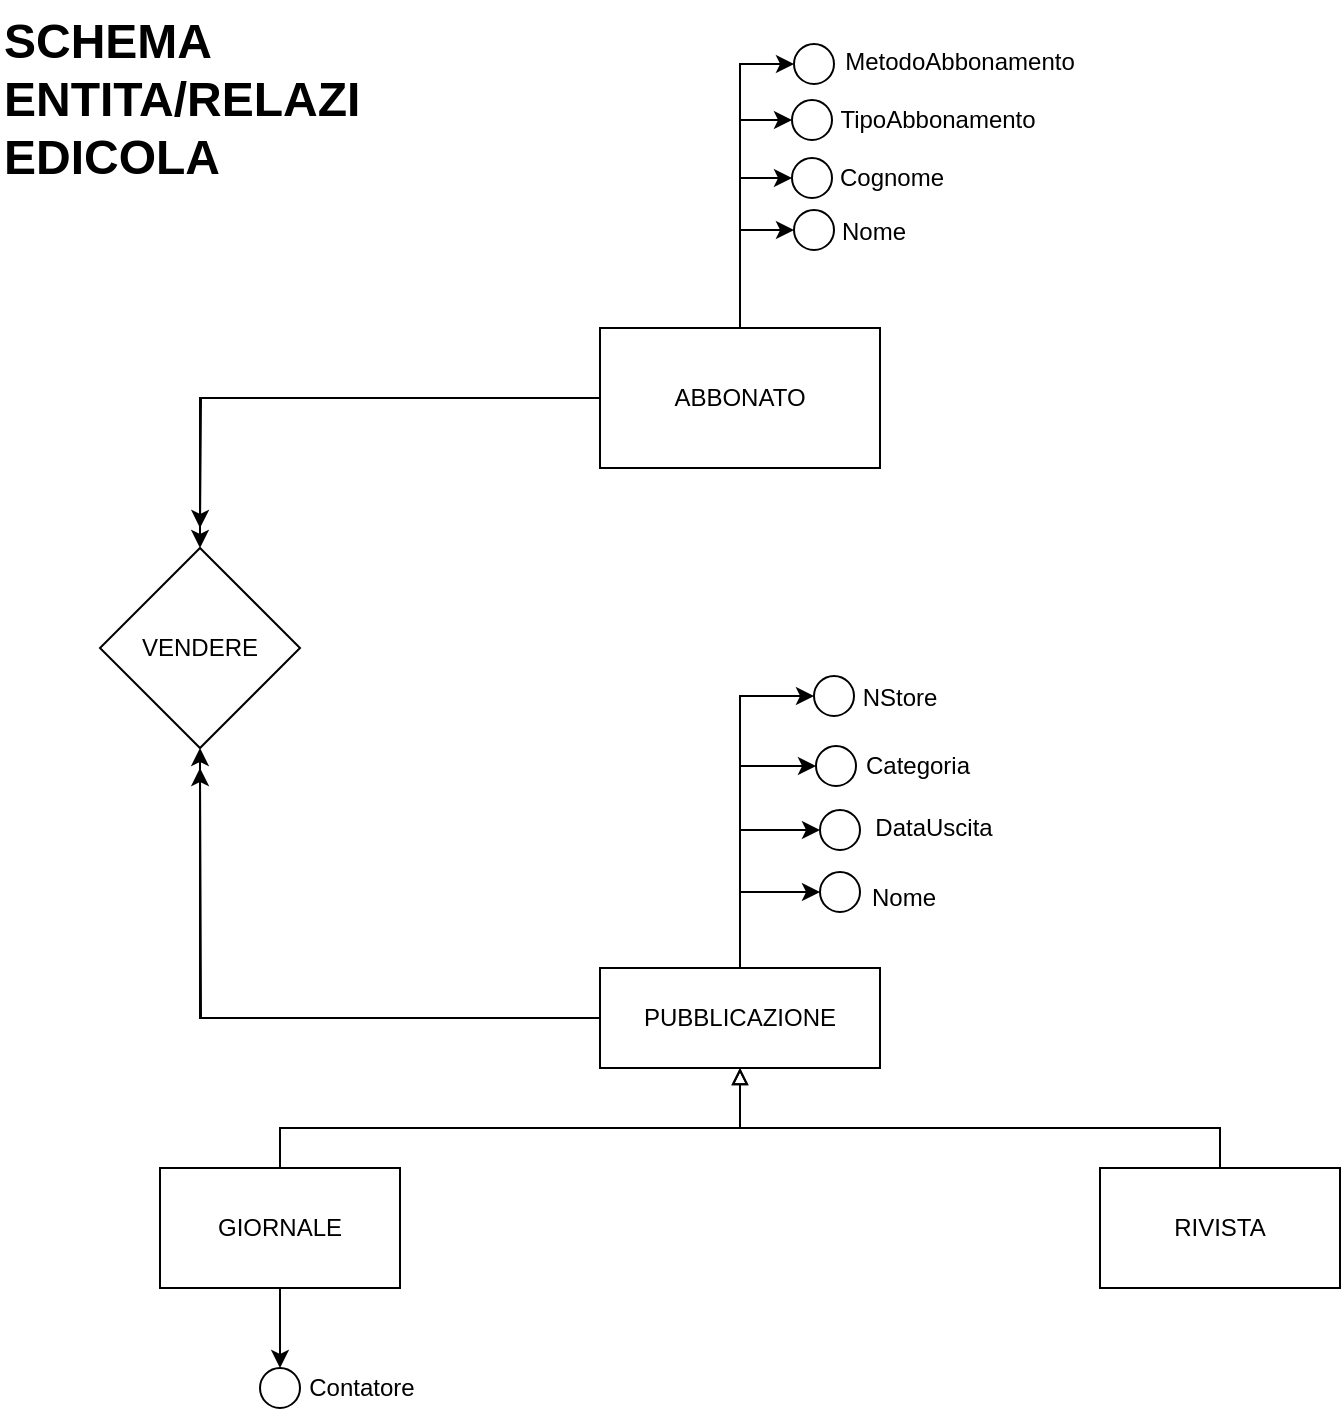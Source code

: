 <mxfile version="24.0.4" type="device">
  <diagram name="Pagina-1" id="Tt1Io9aHBWUQZn_YWgUs">
    <mxGraphModel dx="1036" dy="614" grid="1" gridSize="10" guides="1" tooltips="1" connect="1" arrows="1" fold="1" page="1" pageScale="1" pageWidth="827" pageHeight="1169" math="0" shadow="0">
      <root>
        <mxCell id="0" />
        <mxCell id="1" parent="0" />
        <mxCell id="Pdx08EzE9l56mZbW5s8d-32" style="edgeStyle=orthogonalEdgeStyle;rounded=0;orthogonalLoop=1;jettySize=auto;html=1;entryX=0;entryY=0.5;entryDx=0;entryDy=0;" edge="1" parent="1" source="Pdx08EzE9l56mZbW5s8d-1" target="Pdx08EzE9l56mZbW5s8d-24">
          <mxGeometry relative="1" as="geometry" />
        </mxCell>
        <mxCell id="Pdx08EzE9l56mZbW5s8d-33" style="edgeStyle=orthogonalEdgeStyle;rounded=0;orthogonalLoop=1;jettySize=auto;html=1;entryX=0;entryY=0.5;entryDx=0;entryDy=0;" edge="1" parent="1" source="Pdx08EzE9l56mZbW5s8d-1" target="Pdx08EzE9l56mZbW5s8d-26">
          <mxGeometry relative="1" as="geometry" />
        </mxCell>
        <mxCell id="Pdx08EzE9l56mZbW5s8d-34" style="edgeStyle=orthogonalEdgeStyle;rounded=0;orthogonalLoop=1;jettySize=auto;html=1;entryX=0;entryY=0.5;entryDx=0;entryDy=0;" edge="1" parent="1" source="Pdx08EzE9l56mZbW5s8d-1" target="Pdx08EzE9l56mZbW5s8d-28">
          <mxGeometry relative="1" as="geometry" />
        </mxCell>
        <mxCell id="Pdx08EzE9l56mZbW5s8d-35" style="edgeStyle=orthogonalEdgeStyle;rounded=0;orthogonalLoop=1;jettySize=auto;html=1;entryX=0;entryY=0.5;entryDx=0;entryDy=0;" edge="1" parent="1" source="Pdx08EzE9l56mZbW5s8d-1" target="Pdx08EzE9l56mZbW5s8d-30">
          <mxGeometry relative="1" as="geometry" />
        </mxCell>
        <mxCell id="Pdx08EzE9l56mZbW5s8d-38" style="edgeStyle=orthogonalEdgeStyle;rounded=0;orthogonalLoop=1;jettySize=auto;html=1;entryX=0.5;entryY=0;entryDx=0;entryDy=0;" edge="1" parent="1" source="Pdx08EzE9l56mZbW5s8d-1" target="Pdx08EzE9l56mZbW5s8d-2">
          <mxGeometry relative="1" as="geometry" />
        </mxCell>
        <mxCell id="Pdx08EzE9l56mZbW5s8d-39" style="edgeStyle=orthogonalEdgeStyle;rounded=0;orthogonalLoop=1;jettySize=auto;html=1;" edge="1" parent="1" source="Pdx08EzE9l56mZbW5s8d-1">
          <mxGeometry relative="1" as="geometry">
            <mxPoint x="150" y="300" as="targetPoint" />
          </mxGeometry>
        </mxCell>
        <mxCell id="Pdx08EzE9l56mZbW5s8d-1" value="ABBONATO" style="rounded=0;whiteSpace=wrap;html=1;" vertex="1" parent="1">
          <mxGeometry x="350" y="200" width="140" height="70" as="geometry" />
        </mxCell>
        <mxCell id="Pdx08EzE9l56mZbW5s8d-2" value="VENDERE" style="rhombus;whiteSpace=wrap;html=1;" vertex="1" parent="1">
          <mxGeometry x="100" y="310" width="100" height="100" as="geometry" />
        </mxCell>
        <mxCell id="Pdx08EzE9l56mZbW5s8d-15" style="edgeStyle=orthogonalEdgeStyle;rounded=0;orthogonalLoop=1;jettySize=auto;html=1;entryX=0;entryY=0.5;entryDx=0;entryDy=0;" edge="1" parent="1" source="Pdx08EzE9l56mZbW5s8d-3" target="Pdx08EzE9l56mZbW5s8d-6">
          <mxGeometry relative="1" as="geometry" />
        </mxCell>
        <mxCell id="Pdx08EzE9l56mZbW5s8d-16" style="edgeStyle=orthogonalEdgeStyle;rounded=0;orthogonalLoop=1;jettySize=auto;html=1;entryX=0;entryY=0.5;entryDx=0;entryDy=0;" edge="1" parent="1" source="Pdx08EzE9l56mZbW5s8d-3" target="Pdx08EzE9l56mZbW5s8d-8">
          <mxGeometry relative="1" as="geometry" />
        </mxCell>
        <mxCell id="Pdx08EzE9l56mZbW5s8d-17" style="edgeStyle=orthogonalEdgeStyle;rounded=0;orthogonalLoop=1;jettySize=auto;html=1;entryX=0;entryY=0.5;entryDx=0;entryDy=0;" edge="1" parent="1" source="Pdx08EzE9l56mZbW5s8d-3" target="Pdx08EzE9l56mZbW5s8d-10">
          <mxGeometry relative="1" as="geometry" />
        </mxCell>
        <mxCell id="Pdx08EzE9l56mZbW5s8d-18" style="edgeStyle=orthogonalEdgeStyle;rounded=0;orthogonalLoop=1;jettySize=auto;html=1;entryX=0;entryY=0.5;entryDx=0;entryDy=0;" edge="1" parent="1" source="Pdx08EzE9l56mZbW5s8d-3" target="Pdx08EzE9l56mZbW5s8d-12">
          <mxGeometry relative="1" as="geometry" />
        </mxCell>
        <mxCell id="Pdx08EzE9l56mZbW5s8d-36" style="edgeStyle=orthogonalEdgeStyle;rounded=0;orthogonalLoop=1;jettySize=auto;html=1;entryX=0.5;entryY=1;entryDx=0;entryDy=0;" edge="1" parent="1" source="Pdx08EzE9l56mZbW5s8d-3" target="Pdx08EzE9l56mZbW5s8d-2">
          <mxGeometry relative="1" as="geometry" />
        </mxCell>
        <mxCell id="Pdx08EzE9l56mZbW5s8d-37" style="edgeStyle=orthogonalEdgeStyle;rounded=0;orthogonalLoop=1;jettySize=auto;html=1;" edge="1" parent="1" source="Pdx08EzE9l56mZbW5s8d-3">
          <mxGeometry relative="1" as="geometry">
            <mxPoint x="150" y="420" as="targetPoint" />
          </mxGeometry>
        </mxCell>
        <mxCell id="Pdx08EzE9l56mZbW5s8d-3" value="PUBBLICAZIONE" style="rounded=0;whiteSpace=wrap;html=1;" vertex="1" parent="1">
          <mxGeometry x="350" y="520" width="140" height="50" as="geometry" />
        </mxCell>
        <mxCell id="Pdx08EzE9l56mZbW5s8d-21" style="edgeStyle=orthogonalEdgeStyle;rounded=0;orthogonalLoop=1;jettySize=auto;html=1;entryX=0.5;entryY=0;entryDx=0;entryDy=0;" edge="1" parent="1" source="Pdx08EzE9l56mZbW5s8d-4" target="Pdx08EzE9l56mZbW5s8d-19">
          <mxGeometry relative="1" as="geometry" />
        </mxCell>
        <mxCell id="Pdx08EzE9l56mZbW5s8d-22" style="edgeStyle=orthogonalEdgeStyle;rounded=0;orthogonalLoop=1;jettySize=auto;html=1;exitX=0.5;exitY=0;exitDx=0;exitDy=0;entryX=0.5;entryY=1;entryDx=0;entryDy=0;endArrow=block;endFill=0;" edge="1" parent="1" source="Pdx08EzE9l56mZbW5s8d-4" target="Pdx08EzE9l56mZbW5s8d-3">
          <mxGeometry relative="1" as="geometry">
            <Array as="points">
              <mxPoint x="190" y="600" />
              <mxPoint x="420" y="600" />
            </Array>
          </mxGeometry>
        </mxCell>
        <mxCell id="Pdx08EzE9l56mZbW5s8d-4" value="GIORNALE" style="rounded=0;whiteSpace=wrap;html=1;" vertex="1" parent="1">
          <mxGeometry x="130" y="620" width="120" height="60" as="geometry" />
        </mxCell>
        <mxCell id="Pdx08EzE9l56mZbW5s8d-23" style="edgeStyle=orthogonalEdgeStyle;rounded=0;orthogonalLoop=1;jettySize=auto;html=1;entryX=0.5;entryY=1;entryDx=0;entryDy=0;endArrow=block;endFill=0;" edge="1" parent="1">
          <mxGeometry relative="1" as="geometry">
            <mxPoint x="660" y="620" as="sourcePoint" />
            <mxPoint x="420" y="570" as="targetPoint" />
            <Array as="points">
              <mxPoint x="660" y="600" />
              <mxPoint x="420" y="600" />
            </Array>
          </mxGeometry>
        </mxCell>
        <mxCell id="Pdx08EzE9l56mZbW5s8d-5" value="RIVISTA" style="rounded=0;whiteSpace=wrap;html=1;" vertex="1" parent="1">
          <mxGeometry x="600" y="620" width="120" height="60" as="geometry" />
        </mxCell>
        <mxCell id="Pdx08EzE9l56mZbW5s8d-6" value="" style="ellipse;whiteSpace=wrap;html=1;aspect=fixed;" vertex="1" parent="1">
          <mxGeometry x="460" y="472" width="20" height="20" as="geometry" />
        </mxCell>
        <mxCell id="Pdx08EzE9l56mZbW5s8d-7" value="Nome" style="text;html=1;align=center;verticalAlign=middle;whiteSpace=wrap;rounded=0;" vertex="1" parent="1">
          <mxGeometry x="472" y="470" width="60" height="30" as="geometry" />
        </mxCell>
        <mxCell id="Pdx08EzE9l56mZbW5s8d-8" value="" style="ellipse;whiteSpace=wrap;html=1;aspect=fixed;" vertex="1" parent="1">
          <mxGeometry x="460" y="441" width="20" height="20" as="geometry" />
        </mxCell>
        <mxCell id="Pdx08EzE9l56mZbW5s8d-9" value="DataUscita" style="text;html=1;align=center;verticalAlign=middle;whiteSpace=wrap;rounded=0;" vertex="1" parent="1">
          <mxGeometry x="487" y="435" width="60" height="30" as="geometry" />
        </mxCell>
        <mxCell id="Pdx08EzE9l56mZbW5s8d-10" value="" style="ellipse;whiteSpace=wrap;html=1;aspect=fixed;" vertex="1" parent="1">
          <mxGeometry x="458" y="409" width="20" height="20" as="geometry" />
        </mxCell>
        <mxCell id="Pdx08EzE9l56mZbW5s8d-11" value="Categoria" style="text;html=1;align=center;verticalAlign=middle;whiteSpace=wrap;rounded=0;" vertex="1" parent="1">
          <mxGeometry x="479" y="404" width="60" height="30" as="geometry" />
        </mxCell>
        <mxCell id="Pdx08EzE9l56mZbW5s8d-12" value="" style="ellipse;whiteSpace=wrap;html=1;aspect=fixed;" vertex="1" parent="1">
          <mxGeometry x="457" y="374" width="20" height="20" as="geometry" />
        </mxCell>
        <mxCell id="Pdx08EzE9l56mZbW5s8d-13" value="NStore" style="text;html=1;align=center;verticalAlign=middle;whiteSpace=wrap;rounded=0;" vertex="1" parent="1">
          <mxGeometry x="470" y="370" width="60" height="30" as="geometry" />
        </mxCell>
        <mxCell id="Pdx08EzE9l56mZbW5s8d-19" value="" style="ellipse;whiteSpace=wrap;html=1;aspect=fixed;" vertex="1" parent="1">
          <mxGeometry x="180" y="720" width="20" height="20" as="geometry" />
        </mxCell>
        <mxCell id="Pdx08EzE9l56mZbW5s8d-20" value="Contatore" style="text;html=1;align=center;verticalAlign=middle;whiteSpace=wrap;rounded=0;" vertex="1" parent="1">
          <mxGeometry x="201" y="715" width="60" height="30" as="geometry" />
        </mxCell>
        <mxCell id="Pdx08EzE9l56mZbW5s8d-24" value="" style="ellipse;whiteSpace=wrap;html=1;aspect=fixed;" vertex="1" parent="1">
          <mxGeometry x="447" y="141" width="20" height="20" as="geometry" />
        </mxCell>
        <mxCell id="Pdx08EzE9l56mZbW5s8d-25" value="Nome" style="text;html=1;align=center;verticalAlign=middle;whiteSpace=wrap;rounded=0;" vertex="1" parent="1">
          <mxGeometry x="457" y="137" width="60" height="30" as="geometry" />
        </mxCell>
        <mxCell id="Pdx08EzE9l56mZbW5s8d-26" value="" style="ellipse;whiteSpace=wrap;html=1;aspect=fixed;" vertex="1" parent="1">
          <mxGeometry x="446" y="115" width="20" height="20" as="geometry" />
        </mxCell>
        <mxCell id="Pdx08EzE9l56mZbW5s8d-27" value="Cognome" style="text;html=1;align=center;verticalAlign=middle;whiteSpace=wrap;rounded=0;" vertex="1" parent="1">
          <mxGeometry x="466" y="110" width="60" height="30" as="geometry" />
        </mxCell>
        <mxCell id="Pdx08EzE9l56mZbW5s8d-28" value="" style="ellipse;whiteSpace=wrap;html=1;aspect=fixed;" vertex="1" parent="1">
          <mxGeometry x="446" y="86" width="20" height="20" as="geometry" />
        </mxCell>
        <mxCell id="Pdx08EzE9l56mZbW5s8d-29" value="TipoAbbonamento" style="text;html=1;align=center;verticalAlign=middle;whiteSpace=wrap;rounded=0;" vertex="1" parent="1">
          <mxGeometry x="489" y="81" width="60" height="30" as="geometry" />
        </mxCell>
        <mxCell id="Pdx08EzE9l56mZbW5s8d-30" value="" style="ellipse;whiteSpace=wrap;html=1;aspect=fixed;" vertex="1" parent="1">
          <mxGeometry x="447" y="58" width="20" height="20" as="geometry" />
        </mxCell>
        <mxCell id="Pdx08EzE9l56mZbW5s8d-31" value="MetodoAbbonamento" style="text;html=1;align=center;verticalAlign=middle;whiteSpace=wrap;rounded=0;" vertex="1" parent="1">
          <mxGeometry x="500" y="52" width="60" height="30" as="geometry" />
        </mxCell>
        <mxCell id="Pdx08EzE9l56mZbW5s8d-41" value="&lt;h1 style=&quot;margin-top: 0px;&quot;&gt;SCHEMA ENTITA/RELAZIONE EDICOLA&lt;/h1&gt;&lt;div&gt;&lt;br&gt;&lt;/div&gt;" style="text;html=1;whiteSpace=wrap;overflow=hidden;rounded=0;" vertex="1" parent="1">
          <mxGeometry x="50" y="36" width="180" height="120" as="geometry" />
        </mxCell>
      </root>
    </mxGraphModel>
  </diagram>
</mxfile>
